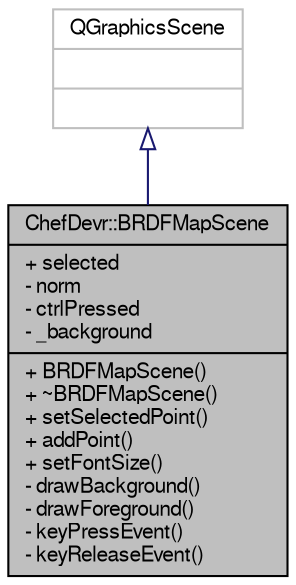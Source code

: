 digraph "ChefDevr::BRDFMapScene"
{
 // LATEX_PDF_SIZE
  edge [fontname="FreeSans",fontsize="10",labelfontname="FreeSans",labelfontsize="10"];
  node [fontname="FreeSans",fontsize="10",shape=record];
  Node0 [label="{ChefDevr::BRDFMapScene\n|+ selected\l- norm\l- ctrlPressed\l- _background\l|+ BRDFMapScene()\l+ ~BRDFMapScene()\l+ setSelectedPoint()\l+ addPoint()\l+ setFontSize()\l- drawBackground()\l- drawForeground()\l- keyPressEvent()\l- keyReleaseEvent()\l}",height=0.2,width=0.4,color="black", fillcolor="grey75", style="filled", fontcolor="black",tooltip="Widget that allows choosing a BRDF by providing a latent space representation."];
  Node1 -> Node0 [dir="back",color="midnightblue",fontsize="10",style="solid",arrowtail="onormal",fontname="FreeSans"];
  Node1 [label="{QGraphicsScene\n||}",height=0.2,width=0.4,color="grey75", fillcolor="white", style="filled",tooltip=" "];
}
